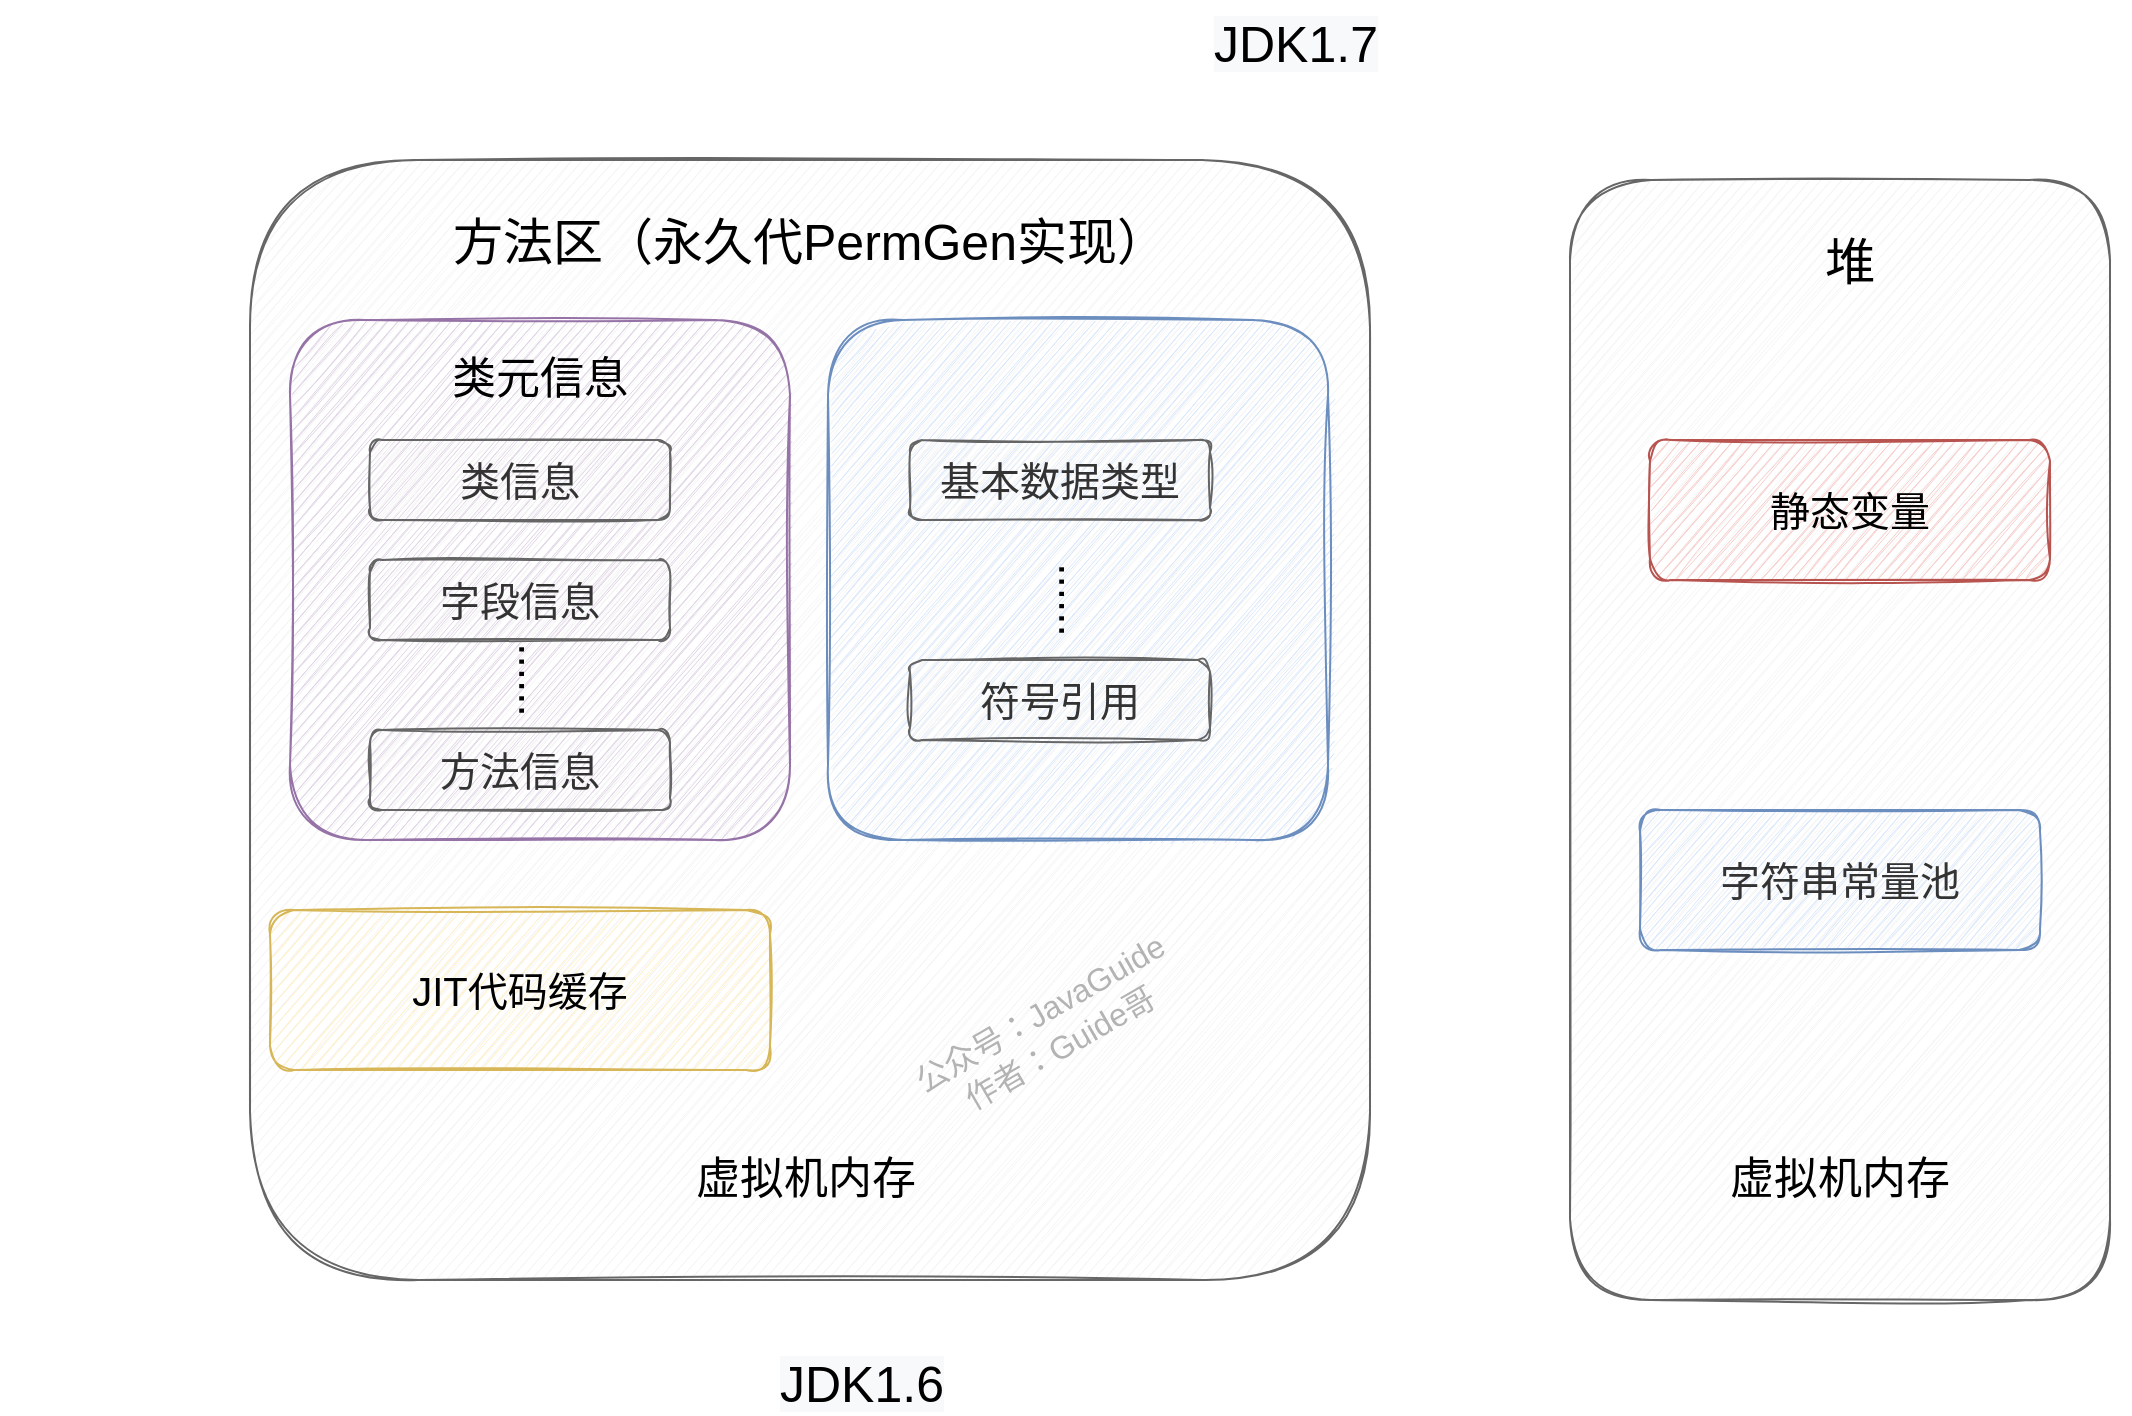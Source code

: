 <mxfile version="13.4.5" type="device"><diagram id="2YC4MhdPOoUwFEyv9jkW" name="Page-1"><mxGraphModel dx="1933" dy="997" grid="1" gridSize="10" guides="1" tooltips="1" connect="1" arrows="1" fold="1" page="1" pageScale="1" pageWidth="827" pageHeight="1169" math="0" shadow="0"><root><mxCell id="0"/><mxCell id="1" parent="0"/><mxCell id="YBm0UeGPR_AIMg5EDfc9-26" value="" style="rounded=1;whiteSpace=wrap;html=1;fillColor=#f5f5f5;strokeColor=#666666;sketch=1;fontSize=20;fontColor=#333333;" vertex="1" parent="1"><mxGeometry y="210" width="560" height="560" as="geometry"/></mxCell><mxCell id="YBm0UeGPR_AIMg5EDfc9-27" value="方法区（永久代PermGen实现）" style="text;html=1;strokeColor=none;fillColor=none;align=center;verticalAlign=middle;whiteSpace=wrap;rounded=0;fontSize=25;" vertex="1" parent="1"><mxGeometry x="-125" y="240" width="810" height="20" as="geometry"/></mxCell><mxCell id="YBm0UeGPR_AIMg5EDfc9-28" value="JIT代码缓存" style="rounded=1;whiteSpace=wrap;html=1;fillColor=#fff2cc;strokeColor=#d6b656;sketch=1;fontSize=20;" vertex="1" parent="1"><mxGeometry x="10" y="585" width="250" height="80" as="geometry"/></mxCell><mxCell id="YBm0UeGPR_AIMg5EDfc9-29" value="" style="rounded=1;whiteSpace=wrap;html=1;fillColor=#e1d5e7;strokeColor=#9673a6;sketch=1;fontSize=20;" vertex="1" parent="1"><mxGeometry x="20" y="290" width="250" height="260" as="geometry"/></mxCell><mxCell id="YBm0UeGPR_AIMg5EDfc9-30" value="类元信息" style="text;html=1;strokeColor=none;fillColor=none;align=center;verticalAlign=middle;whiteSpace=wrap;rounded=0;fontSize=22;" vertex="1" parent="1"><mxGeometry x="5" y="310" width="280" height="20" as="geometry"/></mxCell><mxCell id="YBm0UeGPR_AIMg5EDfc9-31" value="类信息" style="rounded=1;whiteSpace=wrap;html=1;fillColor=#f5f5f5;strokeColor=#666666;sketch=1;fontSize=20;fontColor=#333333;" vertex="1" parent="1"><mxGeometry x="60" y="350" width="150" height="40" as="geometry"/></mxCell><mxCell id="YBm0UeGPR_AIMg5EDfc9-32" value="字段信息" style="rounded=1;whiteSpace=wrap;html=1;fillColor=#f5f5f5;strokeColor=#666666;sketch=1;fontSize=20;fontColor=#333333;" vertex="1" parent="1"><mxGeometry x="60" y="410" width="150" height="40" as="geometry"/></mxCell><mxCell id="YBm0UeGPR_AIMg5EDfc9-33" value="方法信息" style="rounded=1;whiteSpace=wrap;html=1;fillColor=#f5f5f5;strokeColor=#666666;sketch=1;fontSize=20;fontColor=#333333;" vertex="1" parent="1"><mxGeometry x="60" y="495" width="150" height="40" as="geometry"/></mxCell><mxCell id="YBm0UeGPR_AIMg5EDfc9-34" value="......" style="text;html=1;strokeColor=none;fillColor=none;align=center;verticalAlign=middle;whiteSpace=wrap;rounded=0;fontSize=22;horizontal=0;" vertex="1" parent="1"><mxGeometry x="110" y="460" width="40" height="20" as="geometry"/></mxCell><mxCell id="YBm0UeGPR_AIMg5EDfc9-35" value="虚拟机内存" style="text;html=1;strokeColor=none;fillColor=none;align=center;verticalAlign=middle;whiteSpace=wrap;rounded=0;fontSize=22;" vertex="1" parent="1"><mxGeometry x="210" y="710" width="136" height="20" as="geometry"/></mxCell><mxCell id="YBm0UeGPR_AIMg5EDfc9-36" value="" style="rounded=1;whiteSpace=wrap;html=1;fillColor=#f5f5f5;strokeColor=#666666;sketch=1;fontSize=20;fontColor=#333333;" vertex="1" parent="1"><mxGeometry x="660" y="220" width="270" height="560" as="geometry"/></mxCell><mxCell id="YBm0UeGPR_AIMg5EDfc9-37" value="静态变量" style="rounded=1;whiteSpace=wrap;html=1;fillColor=#f8cecc;strokeColor=#b85450;sketch=1;fontSize=20;" vertex="1" parent="1"><mxGeometry x="700" y="350" width="200" height="70" as="geometry"/></mxCell><mxCell id="YBm0UeGPR_AIMg5EDfc9-38" value="堆" style="text;html=1;strokeColor=none;fillColor=none;align=center;verticalAlign=middle;whiteSpace=wrap;rounded=0;fontSize=25;" vertex="1" parent="1"><mxGeometry x="660" y="250" width="280" height="20" as="geometry"/></mxCell><mxCell id="YBm0UeGPR_AIMg5EDfc9-39" value="&lt;span style=&quot;color: rgb(51 , 51 , 51)&quot;&gt;字符串常量池&lt;/span&gt;" style="rounded=1;whiteSpace=wrap;html=1;fillColor=#dae8fc;strokeColor=#6c8ebf;sketch=1;fontSize=20;" vertex="1" parent="1"><mxGeometry x="695" y="535" width="200" height="70" as="geometry"/></mxCell><mxCell id="YBm0UeGPR_AIMg5EDfc9-40" value="公众号：JavaGuide&lt;br style=&quot;font-size: 16px;&quot;&gt;作者：Guide哥" style="text;html=1;strokeColor=none;fillColor=none;align=center;verticalAlign=middle;whiteSpace=wrap;rounded=0;labelBackgroundColor=none;fontSize=16;fontColor=#B3B3B3;rotation=-30;sketch=1;" vertex="1" parent="1"><mxGeometry x="310" y="640" width="180" height="10" as="geometry"/></mxCell><mxCell id="YBm0UeGPR_AIMg5EDfc9-41" value="虚拟机内存" style="text;html=1;strokeColor=none;fillColor=none;align=center;verticalAlign=middle;whiteSpace=wrap;rounded=0;fontSize=22;" vertex="1" parent="1"><mxGeometry x="727" y="710" width="136" height="20" as="geometry"/></mxCell><mxCell id="YBm0UeGPR_AIMg5EDfc9-42" value="" style="rounded=1;whiteSpace=wrap;html=1;fillColor=#dae8fc;strokeColor=#6c8ebf;sketch=1;fontSize=20;" vertex="1" parent="1"><mxGeometry x="289" y="290" width="250" height="260" as="geometry"/></mxCell><mxCell id="YBm0UeGPR_AIMg5EDfc9-43" value="&lt;span&gt;基本数据类型&lt;/span&gt;" style="rounded=1;whiteSpace=wrap;html=1;fillColor=#f5f5f5;strokeColor=#666666;sketch=1;fontSize=20;fontColor=#333333;" vertex="1" parent="1"><mxGeometry x="330" y="350" width="150" height="40" as="geometry"/></mxCell><mxCell id="YBm0UeGPR_AIMg5EDfc9-44" value="符号引用" style="rounded=1;whiteSpace=wrap;html=1;fillColor=#f5f5f5;strokeColor=#666666;sketch=1;fontSize=20;fontColor=#333333;" vertex="1" parent="1"><mxGeometry x="330" y="460" width="150" height="40" as="geometry"/></mxCell><mxCell id="YBm0UeGPR_AIMg5EDfc9-45" value="......" style="text;html=1;strokeColor=none;fillColor=none;align=center;verticalAlign=middle;whiteSpace=wrap;rounded=0;fontSize=22;horizontal=0;" vertex="1" parent="1"><mxGeometry x="380" y="420" width="40" height="20" as="geometry"/></mxCell><mxCell id="YBm0UeGPR_AIMg5EDfc9-46" value="&lt;meta charset=&quot;utf-8&quot;&gt;&lt;span style=&quot;color: rgb(0, 0, 0); font-family: helvetica; font-size: 25px; font-style: normal; font-weight: 400; letter-spacing: normal; text-align: center; text-indent: 0px; text-transform: none; word-spacing: 0px; background-color: rgb(248, 249, 250); display: inline; float: none;&quot;&gt;JDK1.6&lt;/span&gt;" style="text;whiteSpace=wrap;html=1;" vertex="1" parent="1"><mxGeometry x="263" y="800" width="110" height="30" as="geometry"/></mxCell><mxCell id="YBm0UeGPR_AIMg5EDfc9-47" value="&lt;span style=&quot;color: rgb(0 , 0 , 0) ; font-family: &amp;#34;helvetica&amp;#34; ; font-size: 25px ; font-style: normal ; font-weight: 400 ; letter-spacing: normal ; text-align: center ; text-indent: 0px ; text-transform: none ; word-spacing: 0px ; background-color: rgb(248 , 249 , 250) ; display: inline ; float: none&quot;&gt;JDK1.7&lt;/span&gt;" style="text;whiteSpace=wrap;html=1;" vertex="1" parent="1"><mxGeometry x="480" y="130" width="130" height="30" as="geometry"/></mxCell></root></mxGraphModel></diagram></mxfile>